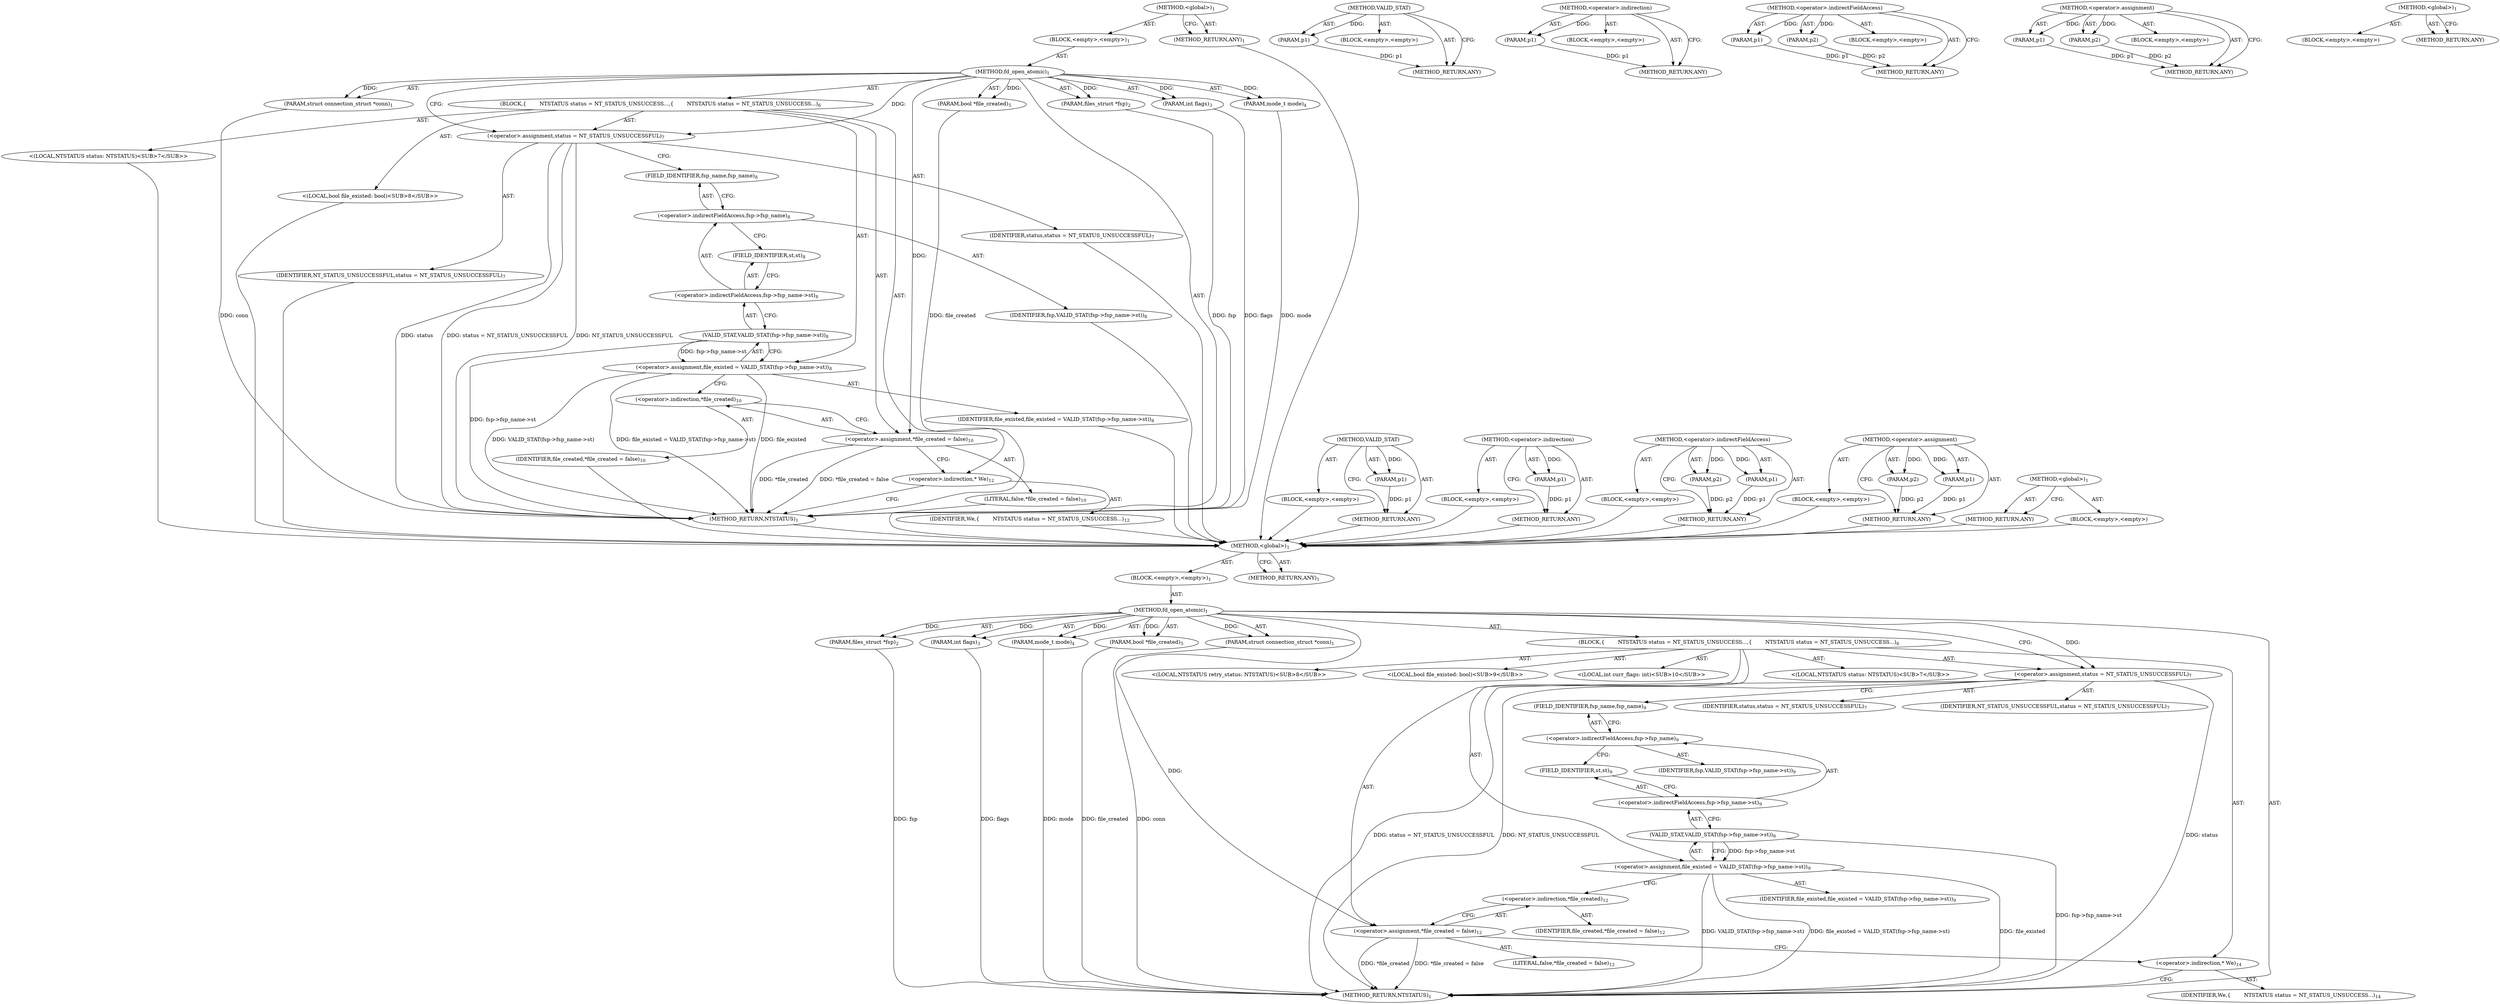 digraph "&lt;global&gt;" {
vulnerable_6 [label=<(METHOD,&lt;global&gt;)<SUB>1</SUB>>];
vulnerable_7 [label=<(BLOCK,&lt;empty&gt;,&lt;empty&gt;)<SUB>1</SUB>>];
vulnerable_8 [label=<(METHOD,fd_open_atomic)<SUB>1</SUB>>];
vulnerable_9 [label=<(PARAM,struct connection_struct *conn)<SUB>1</SUB>>];
vulnerable_10 [label=<(PARAM,files_struct *fsp)<SUB>2</SUB>>];
vulnerable_11 [label=<(PARAM,int flags)<SUB>3</SUB>>];
vulnerable_12 [label=<(PARAM,mode_t mode)<SUB>4</SUB>>];
vulnerable_13 [label=<(PARAM,bool *file_created)<SUB>5</SUB>>];
vulnerable_14 [label=<(BLOCK,{
        NTSTATUS status = NT_STATUS_UNSUCCESS...,{
        NTSTATUS status = NT_STATUS_UNSUCCESS...)<SUB>6</SUB>>];
vulnerable_15 [label="<(LOCAL,NTSTATUS status: NTSTATUS)<SUB>7</SUB>>"];
vulnerable_16 [label=<(&lt;operator&gt;.assignment,status = NT_STATUS_UNSUCCESSFUL)<SUB>7</SUB>>];
vulnerable_17 [label=<(IDENTIFIER,status,status = NT_STATUS_UNSUCCESSFUL)<SUB>7</SUB>>];
vulnerable_18 [label=<(IDENTIFIER,NT_STATUS_UNSUCCESSFUL,status = NT_STATUS_UNSUCCESSFUL)<SUB>7</SUB>>];
vulnerable_19 [label="<(LOCAL,bool file_existed: bool)<SUB>8</SUB>>"];
vulnerable_20 [label=<(&lt;operator&gt;.assignment,file_existed = VALID_STAT(fsp-&gt;fsp_name-&gt;st))<SUB>8</SUB>>];
vulnerable_21 [label=<(IDENTIFIER,file_existed,file_existed = VALID_STAT(fsp-&gt;fsp_name-&gt;st))<SUB>8</SUB>>];
vulnerable_22 [label=<(VALID_STAT,VALID_STAT(fsp-&gt;fsp_name-&gt;st))<SUB>8</SUB>>];
vulnerable_23 [label=<(&lt;operator&gt;.indirectFieldAccess,fsp-&gt;fsp_name-&gt;st)<SUB>8</SUB>>];
vulnerable_24 [label=<(&lt;operator&gt;.indirectFieldAccess,fsp-&gt;fsp_name)<SUB>8</SUB>>];
vulnerable_25 [label=<(IDENTIFIER,fsp,VALID_STAT(fsp-&gt;fsp_name-&gt;st))<SUB>8</SUB>>];
vulnerable_26 [label=<(FIELD_IDENTIFIER,fsp_name,fsp_name)<SUB>8</SUB>>];
vulnerable_27 [label=<(FIELD_IDENTIFIER,st,st)<SUB>8</SUB>>];
vulnerable_28 [label=<(&lt;operator&gt;.assignment,*file_created = false)<SUB>10</SUB>>];
vulnerable_29 [label=<(&lt;operator&gt;.indirection,*file_created)<SUB>10</SUB>>];
vulnerable_30 [label=<(IDENTIFIER,file_created,*file_created = false)<SUB>10</SUB>>];
vulnerable_31 [label=<(LITERAL,false,*file_created = false)<SUB>10</SUB>>];
vulnerable_32 [label=<(&lt;operator&gt;.indirection,* We)<SUB>12</SUB>>];
vulnerable_33 [label=<(IDENTIFIER,We,{
        NTSTATUS status = NT_STATUS_UNSUCCESS...)<SUB>12</SUB>>];
vulnerable_34 [label=<(METHOD_RETURN,NTSTATUS)<SUB>1</SUB>>];
vulnerable_36 [label=<(METHOD_RETURN,ANY)<SUB>1</SUB>>];
vulnerable_68 [label=<(METHOD,VALID_STAT)>];
vulnerable_69 [label=<(PARAM,p1)>];
vulnerable_70 [label=<(BLOCK,&lt;empty&gt;,&lt;empty&gt;)>];
vulnerable_71 [label=<(METHOD_RETURN,ANY)>];
vulnerable_77 [label=<(METHOD,&lt;operator&gt;.indirection)>];
vulnerable_78 [label=<(PARAM,p1)>];
vulnerable_79 [label=<(BLOCK,&lt;empty&gt;,&lt;empty&gt;)>];
vulnerable_80 [label=<(METHOD_RETURN,ANY)>];
vulnerable_72 [label=<(METHOD,&lt;operator&gt;.indirectFieldAccess)>];
vulnerable_73 [label=<(PARAM,p1)>];
vulnerable_74 [label=<(PARAM,p2)>];
vulnerable_75 [label=<(BLOCK,&lt;empty&gt;,&lt;empty&gt;)>];
vulnerable_76 [label=<(METHOD_RETURN,ANY)>];
vulnerable_63 [label=<(METHOD,&lt;operator&gt;.assignment)>];
vulnerable_64 [label=<(PARAM,p1)>];
vulnerable_65 [label=<(PARAM,p2)>];
vulnerable_66 [label=<(BLOCK,&lt;empty&gt;,&lt;empty&gt;)>];
vulnerable_67 [label=<(METHOD_RETURN,ANY)>];
vulnerable_57 [label=<(METHOD,&lt;global&gt;)<SUB>1</SUB>>];
vulnerable_58 [label=<(BLOCK,&lt;empty&gt;,&lt;empty&gt;)>];
vulnerable_59 [label=<(METHOD_RETURN,ANY)>];
fixed_6 [label=<(METHOD,&lt;global&gt;)<SUB>1</SUB>>];
fixed_7 [label=<(BLOCK,&lt;empty&gt;,&lt;empty&gt;)<SUB>1</SUB>>];
fixed_8 [label=<(METHOD,fd_open_atomic)<SUB>1</SUB>>];
fixed_9 [label=<(PARAM,struct connection_struct *conn)<SUB>1</SUB>>];
fixed_10 [label=<(PARAM,files_struct *fsp)<SUB>2</SUB>>];
fixed_11 [label=<(PARAM,int flags)<SUB>3</SUB>>];
fixed_12 [label=<(PARAM,mode_t mode)<SUB>4</SUB>>];
fixed_13 [label=<(PARAM,bool *file_created)<SUB>5</SUB>>];
fixed_14 [label=<(BLOCK,{
        NTSTATUS status = NT_STATUS_UNSUCCESS...,{
        NTSTATUS status = NT_STATUS_UNSUCCESS...)<SUB>6</SUB>>];
fixed_15 [label="<(LOCAL,NTSTATUS status: NTSTATUS)<SUB>7</SUB>>"];
fixed_16 [label=<(&lt;operator&gt;.assignment,status = NT_STATUS_UNSUCCESSFUL)<SUB>7</SUB>>];
fixed_17 [label=<(IDENTIFIER,status,status = NT_STATUS_UNSUCCESSFUL)<SUB>7</SUB>>];
fixed_18 [label=<(IDENTIFIER,NT_STATUS_UNSUCCESSFUL,status = NT_STATUS_UNSUCCESSFUL)<SUB>7</SUB>>];
fixed_19 [label="<(LOCAL,NTSTATUS retry_status: NTSTATUS)<SUB>8</SUB>>"];
fixed_20 [label="<(LOCAL,bool file_existed: bool)<SUB>9</SUB>>"];
fixed_21 [label=<(&lt;operator&gt;.assignment,file_existed = VALID_STAT(fsp-&gt;fsp_name-&gt;st))<SUB>9</SUB>>];
fixed_22 [label=<(IDENTIFIER,file_existed,file_existed = VALID_STAT(fsp-&gt;fsp_name-&gt;st))<SUB>9</SUB>>];
fixed_23 [label=<(VALID_STAT,VALID_STAT(fsp-&gt;fsp_name-&gt;st))<SUB>9</SUB>>];
fixed_24 [label=<(&lt;operator&gt;.indirectFieldAccess,fsp-&gt;fsp_name-&gt;st)<SUB>9</SUB>>];
fixed_25 [label=<(&lt;operator&gt;.indirectFieldAccess,fsp-&gt;fsp_name)<SUB>9</SUB>>];
fixed_26 [label=<(IDENTIFIER,fsp,VALID_STAT(fsp-&gt;fsp_name-&gt;st))<SUB>9</SUB>>];
fixed_27 [label=<(FIELD_IDENTIFIER,fsp_name,fsp_name)<SUB>9</SUB>>];
fixed_28 [label=<(FIELD_IDENTIFIER,st,st)<SUB>9</SUB>>];
fixed_29 [label="<(LOCAL,int curr_flags: int)<SUB>10</SUB>>"];
fixed_30 [label=<(&lt;operator&gt;.assignment,*file_created = false)<SUB>12</SUB>>];
fixed_31 [label=<(&lt;operator&gt;.indirection,*file_created)<SUB>12</SUB>>];
fixed_32 [label=<(IDENTIFIER,file_created,*file_created = false)<SUB>12</SUB>>];
fixed_33 [label=<(LITERAL,false,*file_created = false)<SUB>12</SUB>>];
fixed_34 [label=<(&lt;operator&gt;.indirection,* We)<SUB>14</SUB>>];
fixed_35 [label=<(IDENTIFIER,We,{
        NTSTATUS status = NT_STATUS_UNSUCCESS...)<SUB>14</SUB>>];
fixed_36 [label=<(METHOD_RETURN,NTSTATUS)<SUB>1</SUB>>];
fixed_38 [label=<(METHOD_RETURN,ANY)<SUB>1</SUB>>];
fixed_70 [label=<(METHOD,VALID_STAT)>];
fixed_71 [label=<(PARAM,p1)>];
fixed_72 [label=<(BLOCK,&lt;empty&gt;,&lt;empty&gt;)>];
fixed_73 [label=<(METHOD_RETURN,ANY)>];
fixed_79 [label=<(METHOD,&lt;operator&gt;.indirection)>];
fixed_80 [label=<(PARAM,p1)>];
fixed_81 [label=<(BLOCK,&lt;empty&gt;,&lt;empty&gt;)>];
fixed_82 [label=<(METHOD_RETURN,ANY)>];
fixed_74 [label=<(METHOD,&lt;operator&gt;.indirectFieldAccess)>];
fixed_75 [label=<(PARAM,p1)>];
fixed_76 [label=<(PARAM,p2)>];
fixed_77 [label=<(BLOCK,&lt;empty&gt;,&lt;empty&gt;)>];
fixed_78 [label=<(METHOD_RETURN,ANY)>];
fixed_65 [label=<(METHOD,&lt;operator&gt;.assignment)>];
fixed_66 [label=<(PARAM,p1)>];
fixed_67 [label=<(PARAM,p2)>];
fixed_68 [label=<(BLOCK,&lt;empty&gt;,&lt;empty&gt;)>];
fixed_69 [label=<(METHOD_RETURN,ANY)>];
fixed_59 [label=<(METHOD,&lt;global&gt;)<SUB>1</SUB>>];
fixed_60 [label=<(BLOCK,&lt;empty&gt;,&lt;empty&gt;)>];
fixed_61 [label=<(METHOD_RETURN,ANY)>];
vulnerable_6 -> vulnerable_7  [key=0, label="AST: "];
vulnerable_6 -> vulnerable_36  [key=0, label="AST: "];
vulnerable_6 -> vulnerable_36  [key=1, label="CFG: "];
vulnerable_7 -> vulnerable_8  [key=0, label="AST: "];
vulnerable_8 -> vulnerable_9  [key=0, label="AST: "];
vulnerable_8 -> vulnerable_9  [key=1, label="DDG: "];
vulnerable_8 -> vulnerable_10  [key=0, label="AST: "];
vulnerable_8 -> vulnerable_10  [key=1, label="DDG: "];
vulnerable_8 -> vulnerable_11  [key=0, label="AST: "];
vulnerable_8 -> vulnerable_11  [key=1, label="DDG: "];
vulnerable_8 -> vulnerable_12  [key=0, label="AST: "];
vulnerable_8 -> vulnerable_12  [key=1, label="DDG: "];
vulnerable_8 -> vulnerable_13  [key=0, label="AST: "];
vulnerable_8 -> vulnerable_13  [key=1, label="DDG: "];
vulnerable_8 -> vulnerable_14  [key=0, label="AST: "];
vulnerable_8 -> vulnerable_34  [key=0, label="AST: "];
vulnerable_8 -> vulnerable_16  [key=0, label="CFG: "];
vulnerable_8 -> vulnerable_16  [key=1, label="DDG: "];
vulnerable_8 -> vulnerable_28  [key=0, label="DDG: "];
vulnerable_9 -> vulnerable_34  [key=0, label="DDG: conn"];
vulnerable_10 -> vulnerable_34  [key=0, label="DDG: fsp"];
vulnerable_11 -> vulnerable_34  [key=0, label="DDG: flags"];
vulnerable_12 -> vulnerable_34  [key=0, label="DDG: mode"];
vulnerable_13 -> vulnerable_34  [key=0, label="DDG: file_created"];
vulnerable_14 -> vulnerable_15  [key=0, label="AST: "];
vulnerable_14 -> vulnerable_16  [key=0, label="AST: "];
vulnerable_14 -> vulnerable_19  [key=0, label="AST: "];
vulnerable_14 -> vulnerable_20  [key=0, label="AST: "];
vulnerable_14 -> vulnerable_28  [key=0, label="AST: "];
vulnerable_14 -> vulnerable_32  [key=0, label="AST: "];
vulnerable_15 -> fixed_6  [key=0];
vulnerable_16 -> vulnerable_17  [key=0, label="AST: "];
vulnerable_16 -> vulnerable_18  [key=0, label="AST: "];
vulnerable_16 -> vulnerable_26  [key=0, label="CFG: "];
vulnerable_16 -> vulnerable_34  [key=0, label="DDG: status"];
vulnerable_16 -> vulnerable_34  [key=1, label="DDG: status = NT_STATUS_UNSUCCESSFUL"];
vulnerable_16 -> vulnerable_34  [key=2, label="DDG: NT_STATUS_UNSUCCESSFUL"];
vulnerable_17 -> fixed_6  [key=0];
vulnerable_18 -> fixed_6  [key=0];
vulnerable_19 -> fixed_6  [key=0];
vulnerable_20 -> vulnerable_21  [key=0, label="AST: "];
vulnerable_20 -> vulnerable_22  [key=0, label="AST: "];
vulnerable_20 -> vulnerable_29  [key=0, label="CFG: "];
vulnerable_20 -> vulnerable_34  [key=0, label="DDG: file_existed"];
vulnerable_20 -> vulnerable_34  [key=1, label="DDG: VALID_STAT(fsp-&gt;fsp_name-&gt;st)"];
vulnerable_20 -> vulnerable_34  [key=2, label="DDG: file_existed = VALID_STAT(fsp-&gt;fsp_name-&gt;st)"];
vulnerable_21 -> fixed_6  [key=0];
vulnerable_22 -> vulnerable_23  [key=0, label="AST: "];
vulnerable_22 -> vulnerable_20  [key=0, label="CFG: "];
vulnerable_22 -> vulnerable_20  [key=1, label="DDG: fsp-&gt;fsp_name-&gt;st"];
vulnerable_22 -> vulnerable_34  [key=0, label="DDG: fsp-&gt;fsp_name-&gt;st"];
vulnerable_23 -> vulnerable_24  [key=0, label="AST: "];
vulnerable_23 -> vulnerable_27  [key=0, label="AST: "];
vulnerable_23 -> vulnerable_22  [key=0, label="CFG: "];
vulnerable_24 -> vulnerable_25  [key=0, label="AST: "];
vulnerable_24 -> vulnerable_26  [key=0, label="AST: "];
vulnerable_24 -> vulnerable_27  [key=0, label="CFG: "];
vulnerable_25 -> fixed_6  [key=0];
vulnerable_26 -> vulnerable_24  [key=0, label="CFG: "];
vulnerable_27 -> vulnerable_23  [key=0, label="CFG: "];
vulnerable_28 -> vulnerable_29  [key=0, label="AST: "];
vulnerable_28 -> vulnerable_31  [key=0, label="AST: "];
vulnerable_28 -> vulnerable_32  [key=0, label="CFG: "];
vulnerable_28 -> vulnerable_34  [key=0, label="DDG: *file_created"];
vulnerable_28 -> vulnerable_34  [key=1, label="DDG: *file_created = false"];
vulnerable_29 -> vulnerable_30  [key=0, label="AST: "];
vulnerable_29 -> vulnerable_28  [key=0, label="CFG: "];
vulnerable_30 -> fixed_6  [key=0];
vulnerable_31 -> fixed_6  [key=0];
vulnerable_32 -> vulnerable_33  [key=0, label="AST: "];
vulnerable_32 -> vulnerable_34  [key=0, label="CFG: "];
vulnerable_33 -> fixed_6  [key=0];
vulnerable_34 -> fixed_6  [key=0];
vulnerable_36 -> fixed_6  [key=0];
vulnerable_68 -> vulnerable_69  [key=0, label="AST: "];
vulnerable_68 -> vulnerable_69  [key=1, label="DDG: "];
vulnerable_68 -> vulnerable_70  [key=0, label="AST: "];
vulnerable_68 -> vulnerable_71  [key=0, label="AST: "];
vulnerable_68 -> vulnerable_71  [key=1, label="CFG: "];
vulnerable_69 -> vulnerable_71  [key=0, label="DDG: p1"];
vulnerable_70 -> fixed_6  [key=0];
vulnerable_71 -> fixed_6  [key=0];
vulnerable_77 -> vulnerable_78  [key=0, label="AST: "];
vulnerable_77 -> vulnerable_78  [key=1, label="DDG: "];
vulnerable_77 -> vulnerable_79  [key=0, label="AST: "];
vulnerable_77 -> vulnerable_80  [key=0, label="AST: "];
vulnerable_77 -> vulnerable_80  [key=1, label="CFG: "];
vulnerable_78 -> vulnerable_80  [key=0, label="DDG: p1"];
vulnerable_79 -> fixed_6  [key=0];
vulnerable_80 -> fixed_6  [key=0];
vulnerable_72 -> vulnerable_73  [key=0, label="AST: "];
vulnerable_72 -> vulnerable_73  [key=1, label="DDG: "];
vulnerable_72 -> vulnerable_75  [key=0, label="AST: "];
vulnerable_72 -> vulnerable_74  [key=0, label="AST: "];
vulnerable_72 -> vulnerable_74  [key=1, label="DDG: "];
vulnerable_72 -> vulnerable_76  [key=0, label="AST: "];
vulnerable_72 -> vulnerable_76  [key=1, label="CFG: "];
vulnerable_73 -> vulnerable_76  [key=0, label="DDG: p1"];
vulnerable_74 -> vulnerable_76  [key=0, label="DDG: p2"];
vulnerable_75 -> fixed_6  [key=0];
vulnerable_76 -> fixed_6  [key=0];
vulnerable_63 -> vulnerable_64  [key=0, label="AST: "];
vulnerable_63 -> vulnerable_64  [key=1, label="DDG: "];
vulnerable_63 -> vulnerable_66  [key=0, label="AST: "];
vulnerable_63 -> vulnerable_65  [key=0, label="AST: "];
vulnerable_63 -> vulnerable_65  [key=1, label="DDG: "];
vulnerable_63 -> vulnerable_67  [key=0, label="AST: "];
vulnerable_63 -> vulnerable_67  [key=1, label="CFG: "];
vulnerable_64 -> vulnerable_67  [key=0, label="DDG: p1"];
vulnerable_65 -> vulnerable_67  [key=0, label="DDG: p2"];
vulnerable_66 -> fixed_6  [key=0];
vulnerable_67 -> fixed_6  [key=0];
vulnerable_57 -> vulnerable_58  [key=0, label="AST: "];
vulnerable_57 -> vulnerable_59  [key=0, label="AST: "];
vulnerable_57 -> vulnerable_59  [key=1, label="CFG: "];
vulnerable_58 -> fixed_6  [key=0];
vulnerable_59 -> fixed_6  [key=0];
fixed_6 -> fixed_7  [key=0, label="AST: "];
fixed_6 -> fixed_38  [key=0, label="AST: "];
fixed_6 -> fixed_38  [key=1, label="CFG: "];
fixed_7 -> fixed_8  [key=0, label="AST: "];
fixed_8 -> fixed_9  [key=0, label="AST: "];
fixed_8 -> fixed_9  [key=1, label="DDG: "];
fixed_8 -> fixed_10  [key=0, label="AST: "];
fixed_8 -> fixed_10  [key=1, label="DDG: "];
fixed_8 -> fixed_11  [key=0, label="AST: "];
fixed_8 -> fixed_11  [key=1, label="DDG: "];
fixed_8 -> fixed_12  [key=0, label="AST: "];
fixed_8 -> fixed_12  [key=1, label="DDG: "];
fixed_8 -> fixed_13  [key=0, label="AST: "];
fixed_8 -> fixed_13  [key=1, label="DDG: "];
fixed_8 -> fixed_14  [key=0, label="AST: "];
fixed_8 -> fixed_36  [key=0, label="AST: "];
fixed_8 -> fixed_16  [key=0, label="CFG: "];
fixed_8 -> fixed_16  [key=1, label="DDG: "];
fixed_8 -> fixed_30  [key=0, label="DDG: "];
fixed_9 -> fixed_36  [key=0, label="DDG: conn"];
fixed_10 -> fixed_36  [key=0, label="DDG: fsp"];
fixed_11 -> fixed_36  [key=0, label="DDG: flags"];
fixed_12 -> fixed_36  [key=0, label="DDG: mode"];
fixed_13 -> fixed_36  [key=0, label="DDG: file_created"];
fixed_14 -> fixed_15  [key=0, label="AST: "];
fixed_14 -> fixed_16  [key=0, label="AST: "];
fixed_14 -> fixed_19  [key=0, label="AST: "];
fixed_14 -> fixed_20  [key=0, label="AST: "];
fixed_14 -> fixed_21  [key=0, label="AST: "];
fixed_14 -> fixed_29  [key=0, label="AST: "];
fixed_14 -> fixed_30  [key=0, label="AST: "];
fixed_14 -> fixed_34  [key=0, label="AST: "];
fixed_16 -> fixed_17  [key=0, label="AST: "];
fixed_16 -> fixed_18  [key=0, label="AST: "];
fixed_16 -> fixed_27  [key=0, label="CFG: "];
fixed_16 -> fixed_36  [key=0, label="DDG: status"];
fixed_16 -> fixed_36  [key=1, label="DDG: status = NT_STATUS_UNSUCCESSFUL"];
fixed_16 -> fixed_36  [key=2, label="DDG: NT_STATUS_UNSUCCESSFUL"];
fixed_21 -> fixed_22  [key=0, label="AST: "];
fixed_21 -> fixed_23  [key=0, label="AST: "];
fixed_21 -> fixed_31  [key=0, label="CFG: "];
fixed_21 -> fixed_36  [key=0, label="DDG: file_existed"];
fixed_21 -> fixed_36  [key=1, label="DDG: VALID_STAT(fsp-&gt;fsp_name-&gt;st)"];
fixed_21 -> fixed_36  [key=2, label="DDG: file_existed = VALID_STAT(fsp-&gt;fsp_name-&gt;st)"];
fixed_23 -> fixed_24  [key=0, label="AST: "];
fixed_23 -> fixed_21  [key=0, label="CFG: "];
fixed_23 -> fixed_21  [key=1, label="DDG: fsp-&gt;fsp_name-&gt;st"];
fixed_23 -> fixed_36  [key=0, label="DDG: fsp-&gt;fsp_name-&gt;st"];
fixed_24 -> fixed_25  [key=0, label="AST: "];
fixed_24 -> fixed_28  [key=0, label="AST: "];
fixed_24 -> fixed_23  [key=0, label="CFG: "];
fixed_25 -> fixed_26  [key=0, label="AST: "];
fixed_25 -> fixed_27  [key=0, label="AST: "];
fixed_25 -> fixed_28  [key=0, label="CFG: "];
fixed_27 -> fixed_25  [key=0, label="CFG: "];
fixed_28 -> fixed_24  [key=0, label="CFG: "];
fixed_30 -> fixed_31  [key=0, label="AST: "];
fixed_30 -> fixed_33  [key=0, label="AST: "];
fixed_30 -> fixed_34  [key=0, label="CFG: "];
fixed_30 -> fixed_36  [key=0, label="DDG: *file_created"];
fixed_30 -> fixed_36  [key=1, label="DDG: *file_created = false"];
fixed_31 -> fixed_32  [key=0, label="AST: "];
fixed_31 -> fixed_30  [key=0, label="CFG: "];
fixed_34 -> fixed_35  [key=0, label="AST: "];
fixed_34 -> fixed_36  [key=0, label="CFG: "];
fixed_70 -> fixed_71  [key=0, label="AST: "];
fixed_70 -> fixed_71  [key=1, label="DDG: "];
fixed_70 -> fixed_72  [key=0, label="AST: "];
fixed_70 -> fixed_73  [key=0, label="AST: "];
fixed_70 -> fixed_73  [key=1, label="CFG: "];
fixed_71 -> fixed_73  [key=0, label="DDG: p1"];
fixed_79 -> fixed_80  [key=0, label="AST: "];
fixed_79 -> fixed_80  [key=1, label="DDG: "];
fixed_79 -> fixed_81  [key=0, label="AST: "];
fixed_79 -> fixed_82  [key=0, label="AST: "];
fixed_79 -> fixed_82  [key=1, label="CFG: "];
fixed_80 -> fixed_82  [key=0, label="DDG: p1"];
fixed_74 -> fixed_75  [key=0, label="AST: "];
fixed_74 -> fixed_75  [key=1, label="DDG: "];
fixed_74 -> fixed_77  [key=0, label="AST: "];
fixed_74 -> fixed_76  [key=0, label="AST: "];
fixed_74 -> fixed_76  [key=1, label="DDG: "];
fixed_74 -> fixed_78  [key=0, label="AST: "];
fixed_74 -> fixed_78  [key=1, label="CFG: "];
fixed_75 -> fixed_78  [key=0, label="DDG: p1"];
fixed_76 -> fixed_78  [key=0, label="DDG: p2"];
fixed_65 -> fixed_66  [key=0, label="AST: "];
fixed_65 -> fixed_66  [key=1, label="DDG: "];
fixed_65 -> fixed_68  [key=0, label="AST: "];
fixed_65 -> fixed_67  [key=0, label="AST: "];
fixed_65 -> fixed_67  [key=1, label="DDG: "];
fixed_65 -> fixed_69  [key=0, label="AST: "];
fixed_65 -> fixed_69  [key=1, label="CFG: "];
fixed_66 -> fixed_69  [key=0, label="DDG: p1"];
fixed_67 -> fixed_69  [key=0, label="DDG: p2"];
fixed_59 -> fixed_60  [key=0, label="AST: "];
fixed_59 -> fixed_61  [key=0, label="AST: "];
fixed_59 -> fixed_61  [key=1, label="CFG: "];
}
